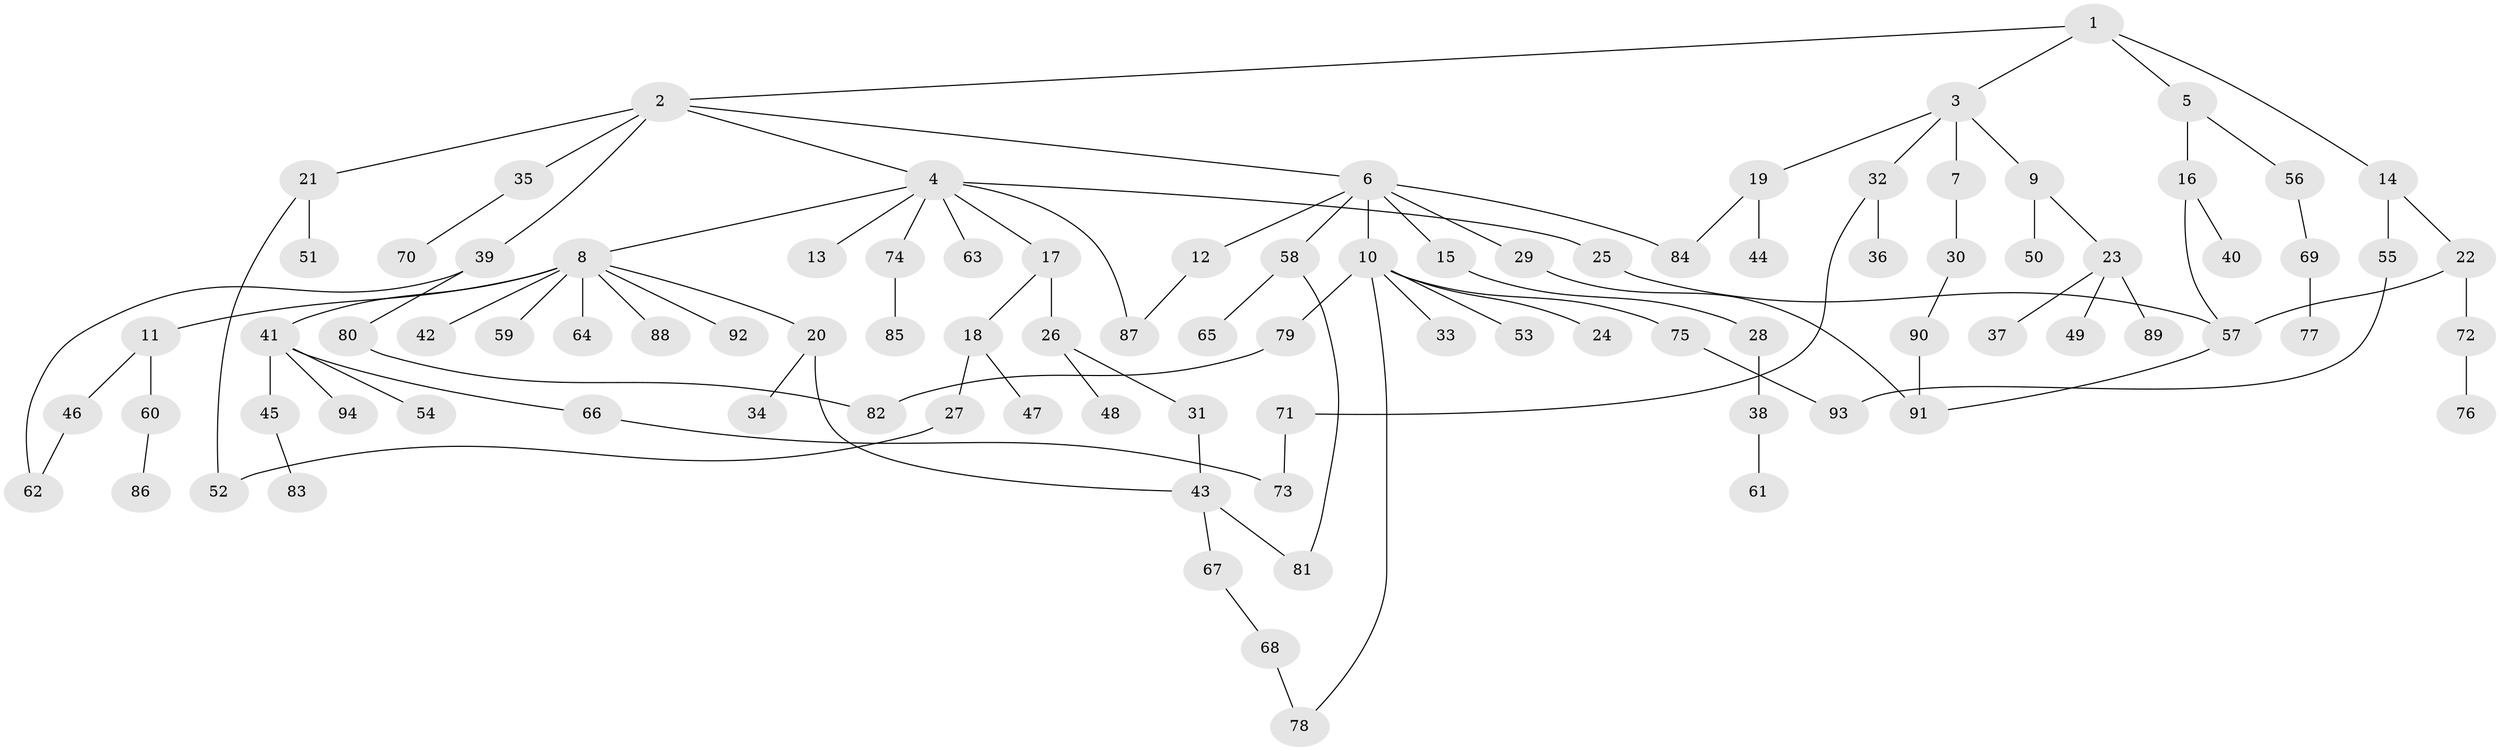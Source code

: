 // original degree distribution, {4: 0.09774436090225563, 6: 0.015037593984962405, 5: 0.015037593984962405, 9: 0.007518796992481203, 8: 0.015037593984962405, 2: 0.24812030075187969, 10: 0.007518796992481203, 3: 0.14285714285714285, 1: 0.45112781954887216}
// Generated by graph-tools (version 1.1) at 2025/49/03/04/25 22:49:10]
// undirected, 94 vertices, 107 edges
graph export_dot {
  node [color=gray90,style=filled];
  1;
  2;
  3;
  4;
  5;
  6;
  7;
  8;
  9;
  10;
  11;
  12;
  13;
  14;
  15;
  16;
  17;
  18;
  19;
  20;
  21;
  22;
  23;
  24;
  25;
  26;
  27;
  28;
  29;
  30;
  31;
  32;
  33;
  34;
  35;
  36;
  37;
  38;
  39;
  40;
  41;
  42;
  43;
  44;
  45;
  46;
  47;
  48;
  49;
  50;
  51;
  52;
  53;
  54;
  55;
  56;
  57;
  58;
  59;
  60;
  61;
  62;
  63;
  64;
  65;
  66;
  67;
  68;
  69;
  70;
  71;
  72;
  73;
  74;
  75;
  76;
  77;
  78;
  79;
  80;
  81;
  82;
  83;
  84;
  85;
  86;
  87;
  88;
  89;
  90;
  91;
  92;
  93;
  94;
  1 -- 2 [weight=1.0];
  1 -- 3 [weight=1.0];
  1 -- 5 [weight=1.0];
  1 -- 14 [weight=1.0];
  2 -- 4 [weight=1.0];
  2 -- 6 [weight=1.0];
  2 -- 21 [weight=1.0];
  2 -- 35 [weight=1.0];
  2 -- 39 [weight=1.0];
  3 -- 7 [weight=1.0];
  3 -- 9 [weight=1.0];
  3 -- 19 [weight=1.0];
  3 -- 32 [weight=1.0];
  4 -- 8 [weight=1.0];
  4 -- 13 [weight=1.0];
  4 -- 17 [weight=1.0];
  4 -- 25 [weight=1.0];
  4 -- 63 [weight=1.0];
  4 -- 74 [weight=1.0];
  4 -- 87 [weight=1.0];
  5 -- 16 [weight=1.0];
  5 -- 56 [weight=1.0];
  6 -- 10 [weight=1.0];
  6 -- 12 [weight=1.0];
  6 -- 15 [weight=1.0];
  6 -- 29 [weight=1.0];
  6 -- 58 [weight=1.0];
  6 -- 84 [weight=1.0];
  7 -- 30 [weight=1.0];
  8 -- 11 [weight=1.0];
  8 -- 20 [weight=1.0];
  8 -- 41 [weight=1.0];
  8 -- 42 [weight=1.0];
  8 -- 59 [weight=1.0];
  8 -- 64 [weight=1.0];
  8 -- 88 [weight=1.0];
  8 -- 92 [weight=1.0];
  9 -- 23 [weight=1.0];
  9 -- 50 [weight=1.0];
  10 -- 24 [weight=1.0];
  10 -- 33 [weight=1.0];
  10 -- 53 [weight=1.0];
  10 -- 75 [weight=1.0];
  10 -- 78 [weight=1.0];
  10 -- 79 [weight=1.0];
  11 -- 46 [weight=1.0];
  11 -- 60 [weight=1.0];
  12 -- 87 [weight=1.0];
  14 -- 22 [weight=1.0];
  14 -- 55 [weight=1.0];
  15 -- 28 [weight=1.0];
  16 -- 40 [weight=1.0];
  16 -- 57 [weight=1.0];
  17 -- 18 [weight=1.0];
  17 -- 26 [weight=1.0];
  18 -- 27 [weight=1.0];
  18 -- 47 [weight=1.0];
  19 -- 44 [weight=1.0];
  19 -- 84 [weight=1.0];
  20 -- 34 [weight=1.0];
  20 -- 43 [weight=1.0];
  21 -- 51 [weight=1.0];
  21 -- 52 [weight=1.0];
  22 -- 57 [weight=1.0];
  22 -- 72 [weight=1.0];
  23 -- 37 [weight=1.0];
  23 -- 49 [weight=1.0];
  23 -- 89 [weight=1.0];
  25 -- 57 [weight=1.0];
  26 -- 31 [weight=1.0];
  26 -- 48 [weight=1.0];
  27 -- 52 [weight=1.0];
  28 -- 38 [weight=1.0];
  29 -- 91 [weight=1.0];
  30 -- 90 [weight=1.0];
  31 -- 43 [weight=1.0];
  32 -- 36 [weight=1.0];
  32 -- 71 [weight=1.0];
  35 -- 70 [weight=1.0];
  38 -- 61 [weight=1.0];
  39 -- 62 [weight=1.0];
  39 -- 80 [weight=1.0];
  41 -- 45 [weight=1.0];
  41 -- 54 [weight=1.0];
  41 -- 66 [weight=1.0];
  41 -- 94 [weight=1.0];
  43 -- 67 [weight=1.0];
  43 -- 81 [weight=1.0];
  45 -- 83 [weight=1.0];
  46 -- 62 [weight=1.0];
  55 -- 93 [weight=1.0];
  56 -- 69 [weight=1.0];
  57 -- 91 [weight=1.0];
  58 -- 65 [weight=1.0];
  58 -- 81 [weight=1.0];
  60 -- 86 [weight=1.0];
  66 -- 73 [weight=1.0];
  67 -- 68 [weight=1.0];
  68 -- 78 [weight=1.0];
  69 -- 77 [weight=1.0];
  71 -- 73 [weight=1.0];
  72 -- 76 [weight=1.0];
  74 -- 85 [weight=1.0];
  75 -- 93 [weight=1.0];
  79 -- 82 [weight=1.0];
  80 -- 82 [weight=1.0];
  90 -- 91 [weight=1.0];
}
